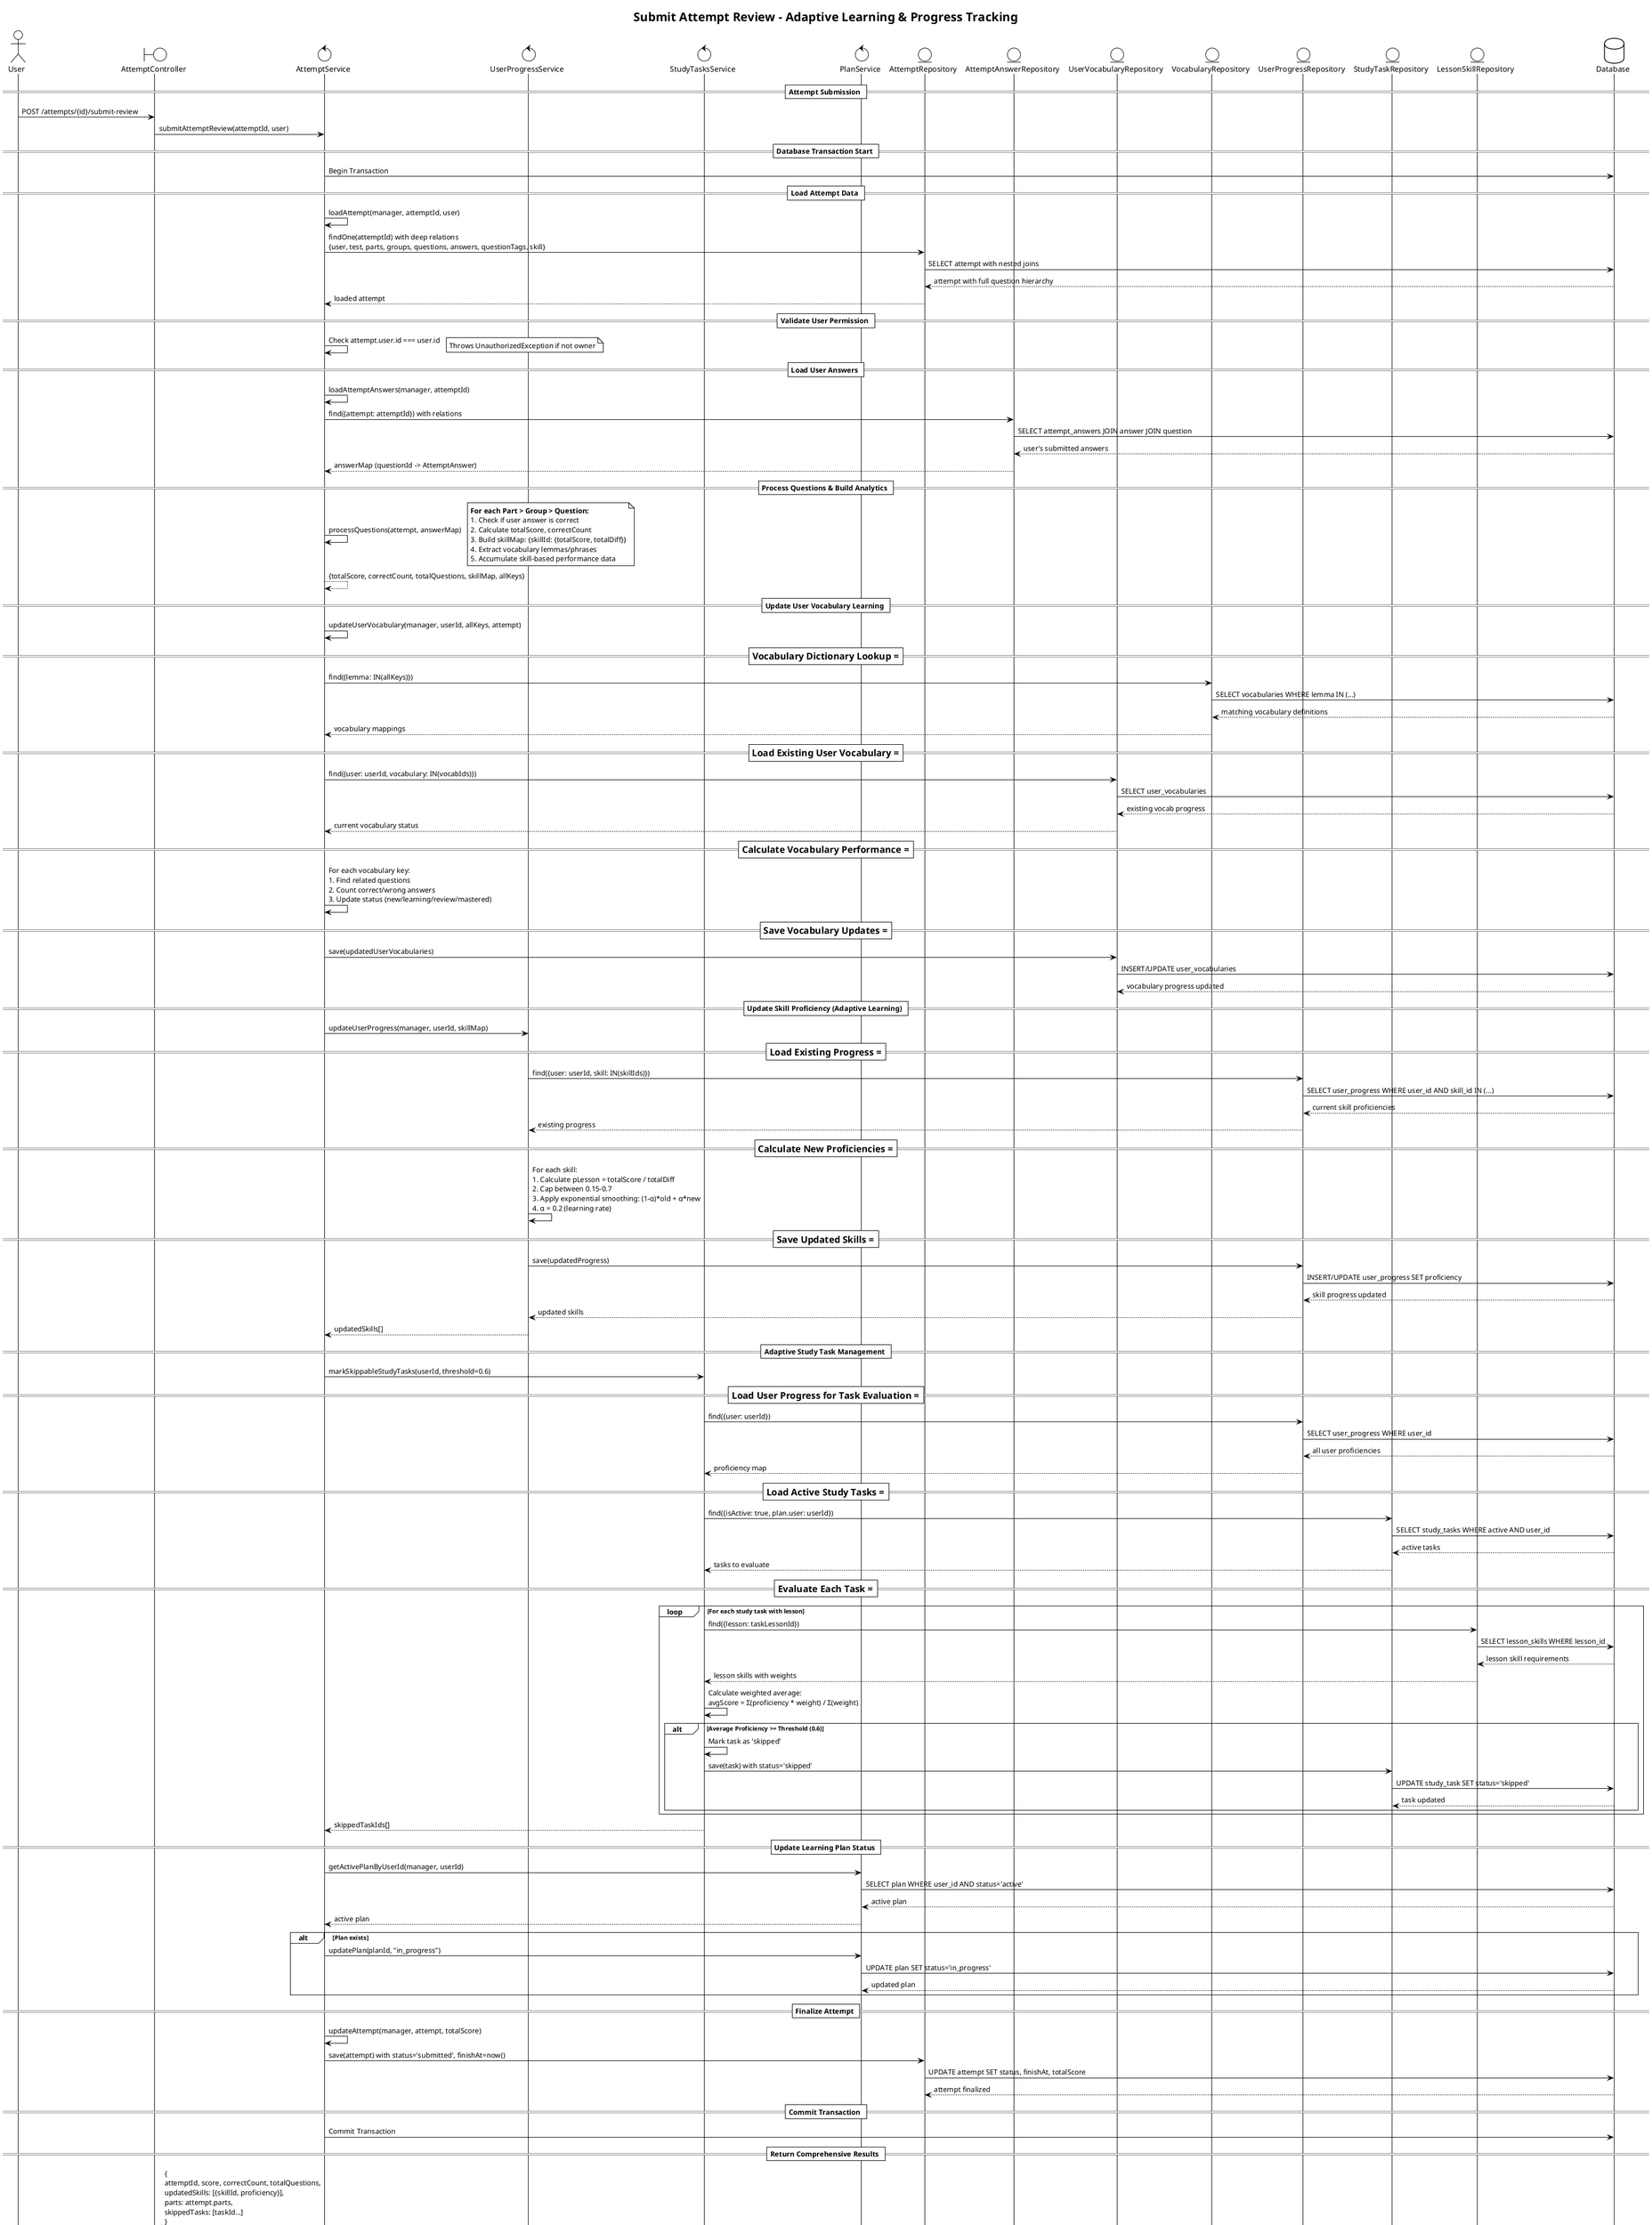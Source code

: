 @startuml Submit Attempt Review - Adaptive Learning Flow - Tuki TOEIC
!theme plain

actor User
boundary "AttemptController" as Controller
control "AttemptService" as AttemptService
control "UserProgressService" as ProgressService
control "StudyTasksService" as TaskService
control "PlanService" as PlanService
entity "AttemptRepository" as AttemptRepo
entity "AttemptAnswerRepository" as AnswerRepo
entity "UserVocabularyRepository" as UserVocabRepo
entity "VocabularyRepository" as VocabRepo
entity "UserProgressRepository" as ProgressRepo
entity "StudyTaskRepository" as TaskRepo
entity "LessonSkillRepository" as LessonSkillRepo
database "Database" as DB

title Submit Attempt Review - Adaptive Learning & Progress Tracking

== Attempt Submission ==
User -> Controller: POST /attempts/{id}/submit-review
Controller -> AttemptService: submitAttemptReview(attemptId, user)

== Database Transaction Start ==
AttemptService -> DB: Begin Transaction

== Load Attempt Data ==
AttemptService -> AttemptService: loadAttempt(manager, attemptId, user)
AttemptService -> AttemptRepo: findOne(attemptId) with deep relations\n{user, test, parts, groups, questions, answers, questionTags, skill}
AttemptRepo -> DB: SELECT attempt with nested joins
DB --> AttemptRepo: attempt with full question hierarchy
AttemptRepo --> AttemptService: loaded attempt

== Validate User Permission ==
AttemptService -> AttemptService: Check attempt.user.id === user.id
note right: Throws UnauthorizedException if not owner

== Load User Answers ==
AttemptService -> AttemptService: loadAttemptAnswers(manager, attemptId)
AttemptService -> AnswerRepo: find({attempt: attemptId}) with relations
AnswerRepo -> DB: SELECT attempt_answers JOIN answer JOIN question
DB --> AnswerRepo: user's submitted answers
AnswerRepo --> AttemptService: answerMap (questionId -> AttemptAnswer)

== Process Questions & Build Analytics ==
AttemptService -> AttemptService: processQuestions(attempt, answerMap)
note right
  **For each Part > Group > Question:**
  1. Check if user answer is correct
  2. Calculate totalScore, correctCount
  3. Build skillMap: {skillId: {totalScore, totalDiff}}
  4. Extract vocabulary lemmas/phrases
  5. Accumulate skill-based performance data
end note
AttemptService --> AttemptService: {totalScore, correctCount, totalQuestions, skillMap, allKeys}

== Update User Vocabulary Learning ==
AttemptService -> AttemptService: updateUserVocabulary(manager, userId, allKeys, attempt)

=== Vocabulary Dictionary Lookup ===
AttemptService -> VocabRepo: find({lemma: IN(allKeys)})
VocabRepo -> DB: SELECT vocabularies WHERE lemma IN (...)
DB --> VocabRepo: matching vocabulary definitions
VocabRepo --> AttemptService: vocabulary mappings

=== Load Existing User Vocabulary ===
AttemptService -> UserVocabRepo: find({user: userId, vocabulary: IN(vocabIds)})
UserVocabRepo -> DB: SELECT user_vocabularies
DB --> UserVocabRepo: existing vocab progress
UserVocabRepo --> AttemptService: current vocabulary status

=== Calculate Vocabulary Performance ===
AttemptService -> AttemptService: For each vocabulary key:\n1. Find related questions\n2. Count correct/wrong answers\n3. Update status (new/learning/review/mastered)

=== Save Vocabulary Updates ===
AttemptService -> UserVocabRepo: save(updatedUserVocabularies)
UserVocabRepo -> DB: INSERT/UPDATE user_vocabularies
DB --> UserVocabRepo: vocabulary progress updated

== Update Skill Proficiency (Adaptive Learning) ==
AttemptService -> ProgressService: updateUserProgress(manager, userId, skillMap)

=== Load Existing Progress ===
ProgressService -> ProgressRepo: find({user: userId, skill: IN(skillIds)})
ProgressRepo -> DB: SELECT user_progress WHERE user_id AND skill_id IN (...)
DB --> ProgressRepo: current skill proficiencies
ProgressRepo --> ProgressService: existing progress

=== Calculate New Proficiencies ===
ProgressService -> ProgressService: For each skill:\n1. Calculate pLesson = totalScore / totalDiff\n2. Cap between 0.15-0.7\n3. Apply exponential smoothing: (1-α)*old + α*new\n4. α = 0.2 (learning rate)

=== Save Updated Skills ===
ProgressService -> ProgressRepo: save(updatedProgress)
ProgressRepo -> DB: INSERT/UPDATE user_progress SET proficiency
DB --> ProgressRepo: skill progress updated
ProgressRepo --> ProgressService: updated skills
ProgressService --> AttemptService: updatedSkills[]

== Adaptive Study Task Management ==
AttemptService -> TaskService: markSkippableStudyTasks(userId, threshold=0.6)

=== Load User Progress for Task Evaluation ===
TaskService -> ProgressRepo: find({user: userId})
ProgressRepo -> DB: SELECT user_progress WHERE user_id
DB --> ProgressRepo: all user proficiencies
ProgressRepo --> TaskService: proficiency map

=== Load Active Study Tasks ===
TaskService -> TaskRepo: find({isActive: true, plan.user: userId})
TaskRepo -> DB: SELECT study_tasks WHERE active AND user_id
DB --> TaskRepo: active tasks
TaskRepo --> TaskService: tasks to evaluate

=== Evaluate Each Task ===
loop For each study task with lesson
    TaskService -> LessonSkillRepo: find({lesson: taskLessonId})
    LessonSkillRepo -> DB: SELECT lesson_skills WHERE lesson_id
    DB --> LessonSkillRepo: lesson skill requirements
    LessonSkillRepo --> TaskService: lesson skills with weights
    
    TaskService -> TaskService: Calculate weighted average:\navgScore = Σ(proficiency * weight) / Σ(weight)
    
    alt Average Proficiency >= Threshold (0.6)
        TaskService -> TaskService: Mark task as 'skipped'
        TaskService -> TaskRepo: save(task) with status='skipped'
        TaskRepo -> DB: UPDATE study_task SET status='skipped'
        DB --> TaskRepo: task updated
    end
end

TaskService --> AttemptService: skippedTaskIds[]

== Update Learning Plan Status ==
AttemptService -> PlanService: getActivePlanByUserId(manager, userId)
PlanService -> DB: SELECT plan WHERE user_id AND status='active'
DB --> PlanService: active plan
PlanService --> AttemptService: active plan

alt Plan exists
    AttemptService -> PlanService: updatePlan(planId, "in_progress")
    PlanService -> DB: UPDATE plan SET status='in_progress'
    DB --> PlanService: updated plan
end

== Finalize Attempt ==
AttemptService -> AttemptService: updateAttempt(manager, attempt, totalScore)
AttemptService -> AttemptRepo: save(attempt) with status='submitted', finishAt=now()
AttemptRepo -> DB: UPDATE attempt SET status, finishAt, totalScore
DB --> AttemptRepo: attempt finalized

== Commit Transaction ==
AttemptService -> DB: Commit Transaction

== Return Comprehensive Results ==
AttemptService --> Controller: {\nattemptId, score, correctCount, totalQuestions,\nupdatedSkills: [{skillId, proficiency}],\nparts: attempt.parts,\nskippedTasks: [taskId...]\n}
Controller --> User: 200 OK with adaptive learning results

note over User, DB
  **Adaptive Learning Features:**
  • **Skill Proficiency Tracking**: Uses exponential smoothing for skill progress
  • **Vocabulary Mastery**: Tracks word/phrase learning with status progression
  • **Smart Task Skipping**: Automatically skips lessons when proficiency ≥ 60%
  • **Weighted Skill Assessment**: Considers difficulty and skill weights
  • **Learning Plan Progression**: Updates plan status based on performance
  • **Transaction Safety**: All updates in single database transaction
  • **Performance Analytics**: Detailed scoring and progress metrics
end note

@enduml
